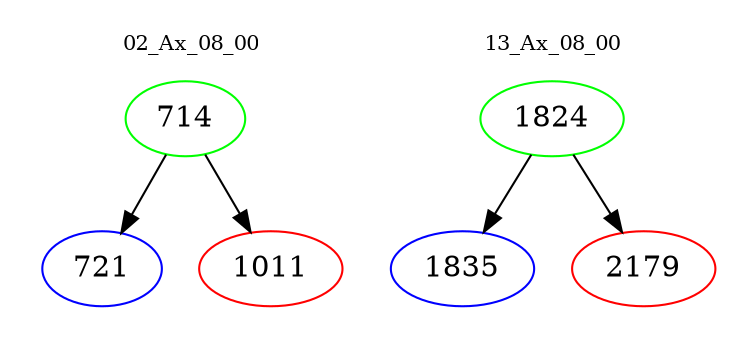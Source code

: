 digraph{
subgraph cluster_0 {
color = white
label = "02_Ax_08_00";
fontsize=10;
T0_714 [label="714", color="green"]
T0_714 -> T0_721 [color="black"]
T0_721 [label="721", color="blue"]
T0_714 -> T0_1011 [color="black"]
T0_1011 [label="1011", color="red"]
}
subgraph cluster_1 {
color = white
label = "13_Ax_08_00";
fontsize=10;
T1_1824 [label="1824", color="green"]
T1_1824 -> T1_1835 [color="black"]
T1_1835 [label="1835", color="blue"]
T1_1824 -> T1_2179 [color="black"]
T1_2179 [label="2179", color="red"]
}
}
